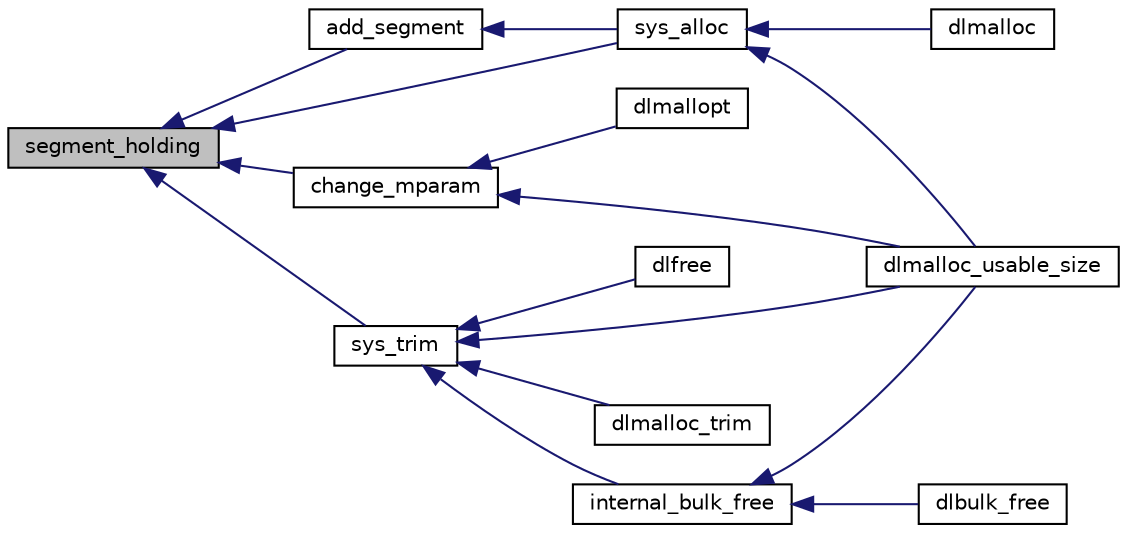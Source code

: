 digraph "segment_holding"
{
  edge [fontname="Helvetica",fontsize="10",labelfontname="Helvetica",labelfontsize="10"];
  node [fontname="Helvetica",fontsize="10",shape=record];
  rankdir="LR";
  Node1 [label="segment_holding",height=0.2,width=0.4,color="black", fillcolor="grey75", style="filled", fontcolor="black"];
  Node1 -> Node2 [dir="back",color="midnightblue",fontsize="10",style="solid",fontname="Helvetica"];
  Node2 [label="change_mparam",height=0.2,width=0.4,color="black", fillcolor="white", style="filled",URL="$dl__malloc_8c.html#a99e26c45fc3b7bd05c627138d0d103fc"];
  Node2 -> Node3 [dir="back",color="midnightblue",fontsize="10",style="solid",fontname="Helvetica"];
  Node3 [label="dlmallopt",height=0.2,width=0.4,color="black", fillcolor="white", style="filled",URL="$dl__malloc_8c.html#a5fa93d3a16f6cd853ca26b8796112770"];
  Node2 -> Node4 [dir="back",color="midnightblue",fontsize="10",style="solid",fontname="Helvetica"];
  Node4 [label="dlmalloc_usable_size",height=0.2,width=0.4,color="black", fillcolor="white", style="filled",URL="$dl__malloc_8c.html#a8923af8a1039983906f9617a57022e98"];
  Node1 -> Node5 [dir="back",color="midnightblue",fontsize="10",style="solid",fontname="Helvetica"];
  Node5 [label="add_segment",height=0.2,width=0.4,color="black", fillcolor="white", style="filled",URL="$dl__malloc_8c.html#aecee517bb2a61c5b79a745f3e0b4aa86"];
  Node5 -> Node6 [dir="back",color="midnightblue",fontsize="10",style="solid",fontname="Helvetica"];
  Node6 [label="sys_alloc",height=0.2,width=0.4,color="black", fillcolor="white", style="filled",URL="$dl__malloc_8c.html#a8bb55b23b1f7e313756913fedf9d3a98"];
  Node6 -> Node7 [dir="back",color="midnightblue",fontsize="10",style="solid",fontname="Helvetica"];
  Node7 [label="dlmalloc",height=0.2,width=0.4,color="black", fillcolor="white", style="filled",URL="$dl__malloc_8c.html#a018ffd885ac72f4cb8ac0f972f6b4900"];
  Node6 -> Node4 [dir="back",color="midnightblue",fontsize="10",style="solid",fontname="Helvetica"];
  Node1 -> Node6 [dir="back",color="midnightblue",fontsize="10",style="solid",fontname="Helvetica"];
  Node1 -> Node8 [dir="back",color="midnightblue",fontsize="10",style="solid",fontname="Helvetica"];
  Node8 [label="sys_trim",height=0.2,width=0.4,color="black", fillcolor="white", style="filled",URL="$dl__malloc_8c.html#a3de256edbbbbd4018cd3563f55ee50ab"];
  Node8 -> Node9 [dir="back",color="midnightblue",fontsize="10",style="solid",fontname="Helvetica"];
  Node9 [label="dlfree",height=0.2,width=0.4,color="black", fillcolor="white", style="filled",URL="$dl__malloc_8c.html#a1b80f9ee2d497077e4741029c8e23700"];
  Node8 -> Node10 [dir="back",color="midnightblue",fontsize="10",style="solid",fontname="Helvetica"];
  Node10 [label="internal_bulk_free",height=0.2,width=0.4,color="black", fillcolor="white", style="filled",URL="$dl__malloc_8c.html#aa2888b3de06df35c3b18b31b1e15fe8c"];
  Node10 -> Node11 [dir="back",color="midnightblue",fontsize="10",style="solid",fontname="Helvetica"];
  Node11 [label="dlbulk_free",height=0.2,width=0.4,color="black", fillcolor="white", style="filled",URL="$dl__malloc_8c.html#a8e02204694aaa24ccc23b1cd2c403b7e"];
  Node10 -> Node4 [dir="back",color="midnightblue",fontsize="10",style="solid",fontname="Helvetica"];
  Node8 -> Node12 [dir="back",color="midnightblue",fontsize="10",style="solid",fontname="Helvetica"];
  Node12 [label="dlmalloc_trim",height=0.2,width=0.4,color="black", fillcolor="white", style="filled",URL="$dl__malloc_8c.html#a0cb0780a1d244f7541f85d2ece3999fc"];
  Node8 -> Node4 [dir="back",color="midnightblue",fontsize="10",style="solid",fontname="Helvetica"];
}
